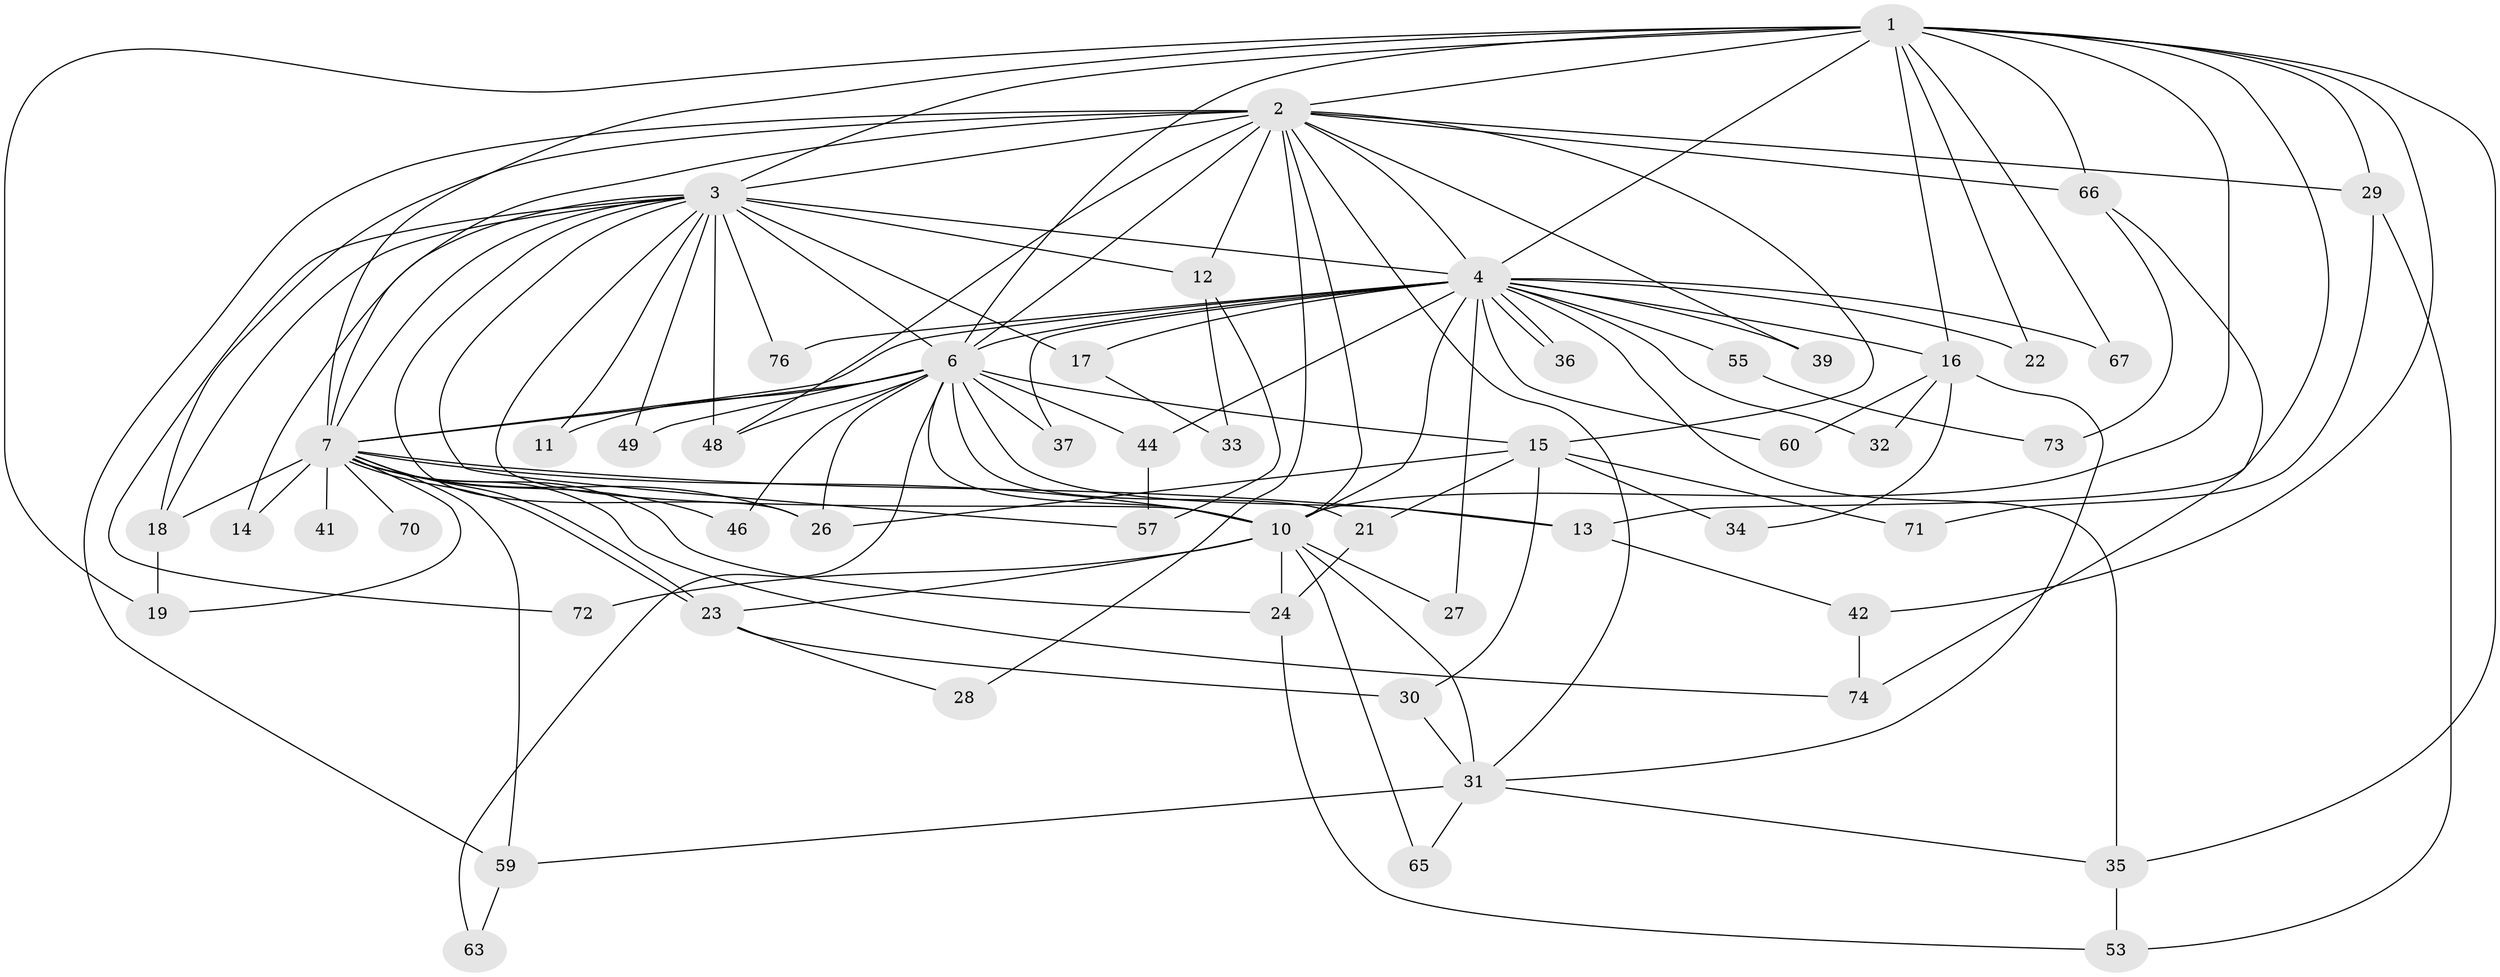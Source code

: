 // original degree distribution, {20: 0.012987012987012988, 10: 0.012987012987012988, 21: 0.025974025974025976, 25: 0.012987012987012988, 17: 0.025974025974025976, 16: 0.012987012987012988, 12: 0.012987012987012988, 15: 0.012987012987012988, 2: 0.4675324675324675, 4: 0.07792207792207792, 7: 0.012987012987012988, 5: 0.03896103896103896, 3: 0.2597402597402597, 6: 0.012987012987012988}
// Generated by graph-tools (version 1.1) at 2025/41/03/06/25 10:41:32]
// undirected, 54 vertices, 127 edges
graph export_dot {
graph [start="1"]
  node [color=gray90,style=filled];
  1 [super="+52"];
  2 [super="+5"];
  3 [super="+20"];
  4 [super="+40"];
  6 [super="+8"];
  7 [super="+9"];
  10 [super="+58"];
  11;
  12;
  13 [super="+77"];
  14;
  15 [super="+45"];
  16 [super="+43"];
  17;
  18 [super="+38"];
  19;
  21;
  22;
  23 [super="+25"];
  24 [super="+64"];
  26 [super="+47"];
  27;
  28;
  29 [super="+50"];
  30;
  31 [super="+51"];
  32;
  33;
  34;
  35 [super="+54"];
  36;
  37;
  39;
  41;
  42;
  44;
  46;
  48 [super="+56"];
  49;
  53 [super="+69"];
  55;
  57 [super="+61"];
  59 [super="+62"];
  60;
  63;
  65;
  66 [super="+68"];
  67;
  70;
  71;
  72;
  73;
  74 [super="+75"];
  76;
  1 -- 2 [weight=2];
  1 -- 3 [weight=2];
  1 -- 4 [weight=2];
  1 -- 6 [weight=2];
  1 -- 7 [weight=2];
  1 -- 10;
  1 -- 16;
  1 -- 19;
  1 -- 22;
  1 -- 29;
  1 -- 35;
  1 -- 42;
  1 -- 66;
  1 -- 67;
  1 -- 13;
  2 -- 3 [weight=2];
  2 -- 4 [weight=2];
  2 -- 6 [weight=4];
  2 -- 7 [weight=4];
  2 -- 10 [weight=3];
  2 -- 31;
  2 -- 66 [weight=2];
  2 -- 12;
  2 -- 15;
  2 -- 18;
  2 -- 28;
  2 -- 29 [weight=2];
  2 -- 39;
  2 -- 48;
  2 -- 59;
  3 -- 4;
  3 -- 6 [weight=2];
  3 -- 7 [weight=2];
  3 -- 10;
  3 -- 11;
  3 -- 12;
  3 -- 14;
  3 -- 17;
  3 -- 26;
  3 -- 48;
  3 -- 49;
  3 -- 72;
  3 -- 76;
  3 -- 18;
  3 -- 57;
  4 -- 6 [weight=2];
  4 -- 7 [weight=2];
  4 -- 10;
  4 -- 16;
  4 -- 17;
  4 -- 22;
  4 -- 27;
  4 -- 32;
  4 -- 35;
  4 -- 36;
  4 -- 36;
  4 -- 37;
  4 -- 39;
  4 -- 44;
  4 -- 55 [weight=2];
  4 -- 60;
  4 -- 67;
  4 -- 76;
  6 -- 7 [weight=4];
  6 -- 10 [weight=2];
  6 -- 11;
  6 -- 21;
  6 -- 44;
  6 -- 46;
  6 -- 49;
  6 -- 63;
  6 -- 37;
  6 -- 13;
  6 -- 15;
  6 -- 48;
  6 -- 26;
  7 -- 10 [weight=2];
  7 -- 14;
  7 -- 18;
  7 -- 23;
  7 -- 23;
  7 -- 24;
  7 -- 41 [weight=2];
  7 -- 70 [weight=2];
  7 -- 74;
  7 -- 13;
  7 -- 19;
  7 -- 26;
  7 -- 46;
  7 -- 59;
  10 -- 27;
  10 -- 31;
  10 -- 65;
  10 -- 24;
  10 -- 23;
  10 -- 72;
  12 -- 33;
  12 -- 57;
  13 -- 42;
  15 -- 21;
  15 -- 30;
  15 -- 34;
  15 -- 71;
  15 -- 26;
  16 -- 32;
  16 -- 34;
  16 -- 60;
  16 -- 31;
  17 -- 33;
  18 -- 19;
  21 -- 24;
  23 -- 28;
  23 -- 30;
  24 -- 53;
  29 -- 53;
  29 -- 71;
  30 -- 31;
  31 -- 65;
  31 -- 59;
  31 -- 35;
  35 -- 53;
  42 -- 74;
  44 -- 57;
  55 -- 73;
  59 -- 63;
  66 -- 74;
  66 -- 73;
}
